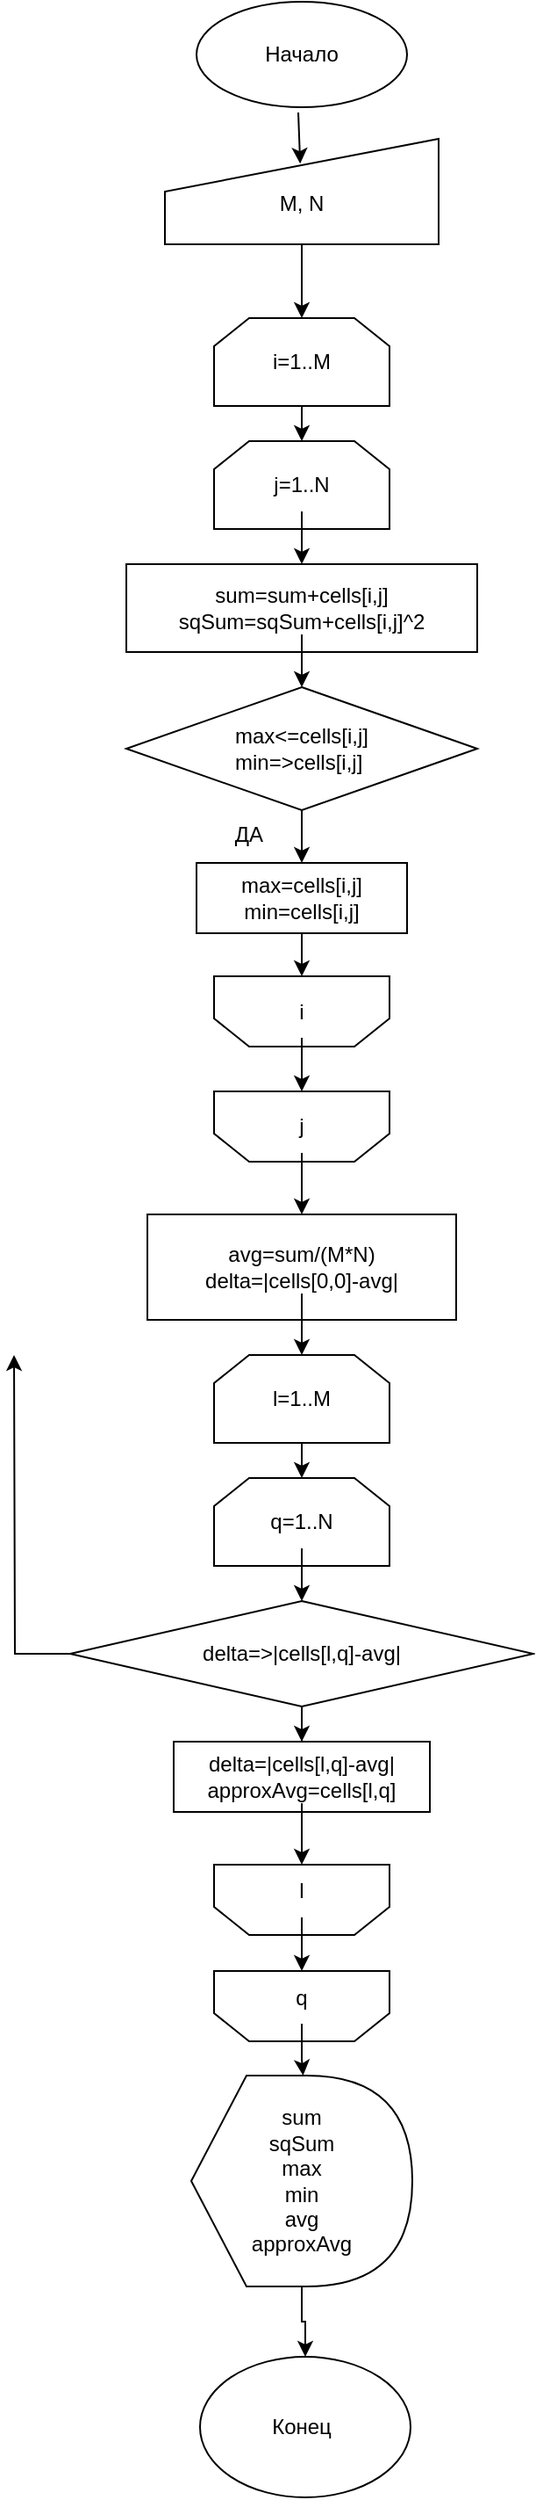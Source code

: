 <mxfile version="15.8.7" type="github">
  <diagram id="C5RBs43oDa-KdzZeNtuy" name="Page-1">
    <mxGraphModel dx="826" dy="614" grid="1" gridSize="10" guides="1" tooltips="1" connect="1" arrows="1" fold="1" page="1" pageScale="1" pageWidth="1169" pageHeight="1654" math="0" shadow="0">
      <root>
        <mxCell id="WIyWlLk6GJQsqaUBKTNV-0" />
        <mxCell id="WIyWlLk6GJQsqaUBKTNV-1" parent="WIyWlLk6GJQsqaUBKTNV-0" />
        <mxCell id="PU368cgmyR8xg9z96_Fw-0" value="" style="ellipse;whiteSpace=wrap;html=1;gradientColor=none;gradientDirection=east;" vertex="1" parent="WIyWlLk6GJQsqaUBKTNV-1">
          <mxGeometry x="354" y="10" width="120" height="60" as="geometry" />
        </mxCell>
        <mxCell id="PU368cgmyR8xg9z96_Fw-1" value="Начало" style="text;html=1;strokeColor=none;fillColor=none;align=center;verticalAlign=middle;whiteSpace=wrap;rounded=0;" vertex="1" parent="WIyWlLk6GJQsqaUBKTNV-1">
          <mxGeometry x="384" y="25" width="60" height="30" as="geometry" />
        </mxCell>
        <mxCell id="PU368cgmyR8xg9z96_Fw-2" value="" style="endArrow=classic;html=1;rounded=0;exitX=0.5;exitY=1;exitDx=0;exitDy=0;entryX=0.507;entryY=0.185;entryDx=0;entryDy=0;entryPerimeter=0;" edge="1" parent="WIyWlLk6GJQsqaUBKTNV-1">
          <mxGeometry width="50" height="50" relative="1" as="geometry">
            <mxPoint x="412" y="73" as="sourcePoint" />
            <mxPoint x="413.092" y="102.1" as="targetPoint" />
          </mxGeometry>
        </mxCell>
        <mxCell id="PU368cgmyR8xg9z96_Fw-3" value="" style="shape=manualInput;whiteSpace=wrap;html=1;gradientColor=none;gradientDirection=east;" vertex="1" parent="WIyWlLk6GJQsqaUBKTNV-1">
          <mxGeometry x="336" y="88" width="156" height="60" as="geometry" />
        </mxCell>
        <mxCell id="PU368cgmyR8xg9z96_Fw-4" value="M, N" style="text;html=1;strokeColor=none;fillColor=none;align=center;verticalAlign=middle;whiteSpace=wrap;rounded=0;" vertex="1" parent="WIyWlLk6GJQsqaUBKTNV-1">
          <mxGeometry x="384" y="110" width="60" height="30" as="geometry" />
        </mxCell>
        <mxCell id="PU368cgmyR8xg9z96_Fw-5" value="" style="endArrow=classic;html=1;rounded=0;exitX=0.5;exitY=1;exitDx=0;exitDy=0;" edge="1" parent="WIyWlLk6GJQsqaUBKTNV-1" source="PU368cgmyR8xg9z96_Fw-3">
          <mxGeometry width="50" height="50" relative="1" as="geometry">
            <mxPoint x="390" y="240" as="sourcePoint" />
            <mxPoint x="414" y="190" as="targetPoint" />
          </mxGeometry>
        </mxCell>
        <mxCell id="PU368cgmyR8xg9z96_Fw-24" style="edgeStyle=orthogonalEdgeStyle;rounded=0;orthogonalLoop=1;jettySize=auto;html=1;exitX=0.5;exitY=1;exitDx=0;exitDy=0;entryX=0.5;entryY=0;entryDx=0;entryDy=0;" edge="1" parent="WIyWlLk6GJQsqaUBKTNV-1" source="PU368cgmyR8xg9z96_Fw-9" target="PU368cgmyR8xg9z96_Fw-23">
          <mxGeometry relative="1" as="geometry" />
        </mxCell>
        <mxCell id="PU368cgmyR8xg9z96_Fw-9" value="" style="shape=loopLimit;whiteSpace=wrap;html=1;gradientColor=none;gradientDirection=east;" vertex="1" parent="WIyWlLk6GJQsqaUBKTNV-1">
          <mxGeometry x="364" y="190" width="100" height="50" as="geometry" />
        </mxCell>
        <mxCell id="PU368cgmyR8xg9z96_Fw-10" value="" style="shape=loopLimit;whiteSpace=wrap;html=1;gradientColor=none;gradientDirection=east;rotation=-180;" vertex="1" parent="WIyWlLk6GJQsqaUBKTNV-1">
          <mxGeometry x="364" y="630" width="100" height="40" as="geometry" />
        </mxCell>
        <mxCell id="PU368cgmyR8xg9z96_Fw-13" value="" style="rounded=0;whiteSpace=wrap;html=1;gradientColor=none;gradientDirection=east;" vertex="1" parent="WIyWlLk6GJQsqaUBKTNV-1">
          <mxGeometry x="314" y="330" width="200" height="50" as="geometry" />
        </mxCell>
        <mxCell id="PU368cgmyR8xg9z96_Fw-23" value="" style="shape=loopLimit;whiteSpace=wrap;html=1;gradientColor=none;gradientDirection=east;" vertex="1" parent="WIyWlLk6GJQsqaUBKTNV-1">
          <mxGeometry x="364" y="260" width="100" height="50" as="geometry" />
        </mxCell>
        <mxCell id="PU368cgmyR8xg9z96_Fw-28" value="" style="shape=loopLimit;whiteSpace=wrap;html=1;gradientColor=none;gradientDirection=east;rotation=-180;" vertex="1" parent="WIyWlLk6GJQsqaUBKTNV-1">
          <mxGeometry x="364" y="564.5" width="100" height="40" as="geometry" />
        </mxCell>
        <mxCell id="PU368cgmyR8xg9z96_Fw-29" value="i=1..M" style="text;html=1;strokeColor=none;fillColor=none;align=center;verticalAlign=middle;whiteSpace=wrap;rounded=0;" vertex="1" parent="WIyWlLk6GJQsqaUBKTNV-1">
          <mxGeometry x="384" y="200" width="60" height="30" as="geometry" />
        </mxCell>
        <mxCell id="PU368cgmyR8xg9z96_Fw-36" style="edgeStyle=orthogonalEdgeStyle;rounded=0;orthogonalLoop=1;jettySize=auto;html=1;entryX=0.5;entryY=0;entryDx=0;entryDy=0;" edge="1" parent="WIyWlLk6GJQsqaUBKTNV-1" source="PU368cgmyR8xg9z96_Fw-30" target="PU368cgmyR8xg9z96_Fw-13">
          <mxGeometry relative="1" as="geometry" />
        </mxCell>
        <mxCell id="PU368cgmyR8xg9z96_Fw-30" value="j=1..N" style="text;html=1;strokeColor=none;fillColor=none;align=center;verticalAlign=middle;whiteSpace=wrap;rounded=0;" vertex="1" parent="WIyWlLk6GJQsqaUBKTNV-1">
          <mxGeometry x="384" y="270" width="60" height="30" as="geometry" />
        </mxCell>
        <mxCell id="PU368cgmyR8xg9z96_Fw-37" style="edgeStyle=orthogonalEdgeStyle;rounded=0;orthogonalLoop=1;jettySize=auto;html=1;entryX=0.5;entryY=0;entryDx=0;entryDy=0;" edge="1" parent="WIyWlLk6GJQsqaUBKTNV-1" source="PU368cgmyR8xg9z96_Fw-32" target="PU368cgmyR8xg9z96_Fw-34">
          <mxGeometry relative="1" as="geometry" />
        </mxCell>
        <mxCell id="PU368cgmyR8xg9z96_Fw-32" value="sum=sum+cells[i,j]&lt;br&gt;sqSum=sqSum+cells[i,j]^2&lt;br&gt;" style="text;html=1;strokeColor=none;fillColor=none;align=center;verticalAlign=middle;whiteSpace=wrap;rounded=0;" vertex="1" parent="WIyWlLk6GJQsqaUBKTNV-1">
          <mxGeometry x="384" y="340" width="60" height="30" as="geometry" />
        </mxCell>
        <mxCell id="PU368cgmyR8xg9z96_Fw-39" style="edgeStyle=orthogonalEdgeStyle;rounded=0;orthogonalLoop=1;jettySize=auto;html=1;" edge="1" parent="WIyWlLk6GJQsqaUBKTNV-1" source="PU368cgmyR8xg9z96_Fw-34" target="PU368cgmyR8xg9z96_Fw-38">
          <mxGeometry relative="1" as="geometry" />
        </mxCell>
        <mxCell id="PU368cgmyR8xg9z96_Fw-34" value="" style="rhombus;whiteSpace=wrap;html=1;gradientColor=none;gradientDirection=east;" vertex="1" parent="WIyWlLk6GJQsqaUBKTNV-1">
          <mxGeometry x="314" y="400" width="200" height="70" as="geometry" />
        </mxCell>
        <mxCell id="PU368cgmyR8xg9z96_Fw-35" value="max&amp;lt;=cells[i,j]&lt;br&gt;min=&amp;gt;cells[i,j]&amp;nbsp;" style="text;html=1;strokeColor=none;fillColor=none;align=center;verticalAlign=middle;whiteSpace=wrap;rounded=0;" vertex="1" parent="WIyWlLk6GJQsqaUBKTNV-1">
          <mxGeometry x="384" y="420" width="60" height="30" as="geometry" />
        </mxCell>
        <mxCell id="PU368cgmyR8xg9z96_Fw-45" style="edgeStyle=orthogonalEdgeStyle;rounded=0;orthogonalLoop=1;jettySize=auto;html=1;entryX=0.5;entryY=1;entryDx=0;entryDy=0;" edge="1" parent="WIyWlLk6GJQsqaUBKTNV-1" source="PU368cgmyR8xg9z96_Fw-38" target="PU368cgmyR8xg9z96_Fw-28">
          <mxGeometry relative="1" as="geometry" />
        </mxCell>
        <mxCell id="PU368cgmyR8xg9z96_Fw-38" value="" style="rounded=0;whiteSpace=wrap;html=1;gradientColor=none;gradientDirection=east;" vertex="1" parent="WIyWlLk6GJQsqaUBKTNV-1">
          <mxGeometry x="354" y="500" width="120" height="40" as="geometry" />
        </mxCell>
        <mxCell id="PU368cgmyR8xg9z96_Fw-40" value="ДА" style="text;html=1;strokeColor=none;fillColor=none;align=center;verticalAlign=middle;whiteSpace=wrap;rounded=0;" vertex="1" parent="WIyWlLk6GJQsqaUBKTNV-1">
          <mxGeometry x="354" y="469" width="60" height="30" as="geometry" />
        </mxCell>
        <mxCell id="PU368cgmyR8xg9z96_Fw-41" value="max=cells[i,j]&lt;br&gt;min=cells[i,j]" style="text;html=1;strokeColor=none;fillColor=none;align=center;verticalAlign=middle;whiteSpace=wrap;rounded=0;" vertex="1" parent="WIyWlLk6GJQsqaUBKTNV-1">
          <mxGeometry x="384" y="505" width="60" height="30" as="geometry" />
        </mxCell>
        <mxCell id="PU368cgmyR8xg9z96_Fw-46" style="edgeStyle=orthogonalEdgeStyle;rounded=0;orthogonalLoop=1;jettySize=auto;html=1;entryX=0.5;entryY=1;entryDx=0;entryDy=0;" edge="1" parent="WIyWlLk6GJQsqaUBKTNV-1" source="PU368cgmyR8xg9z96_Fw-42" target="PU368cgmyR8xg9z96_Fw-10">
          <mxGeometry relative="1" as="geometry" />
        </mxCell>
        <mxCell id="PU368cgmyR8xg9z96_Fw-42" value="i" style="text;html=1;strokeColor=none;fillColor=none;align=center;verticalAlign=middle;whiteSpace=wrap;rounded=0;" vertex="1" parent="WIyWlLk6GJQsqaUBKTNV-1">
          <mxGeometry x="384" y="569.5" width="60" height="30" as="geometry" />
        </mxCell>
        <mxCell id="PU368cgmyR8xg9z96_Fw-49" style="edgeStyle=orthogonalEdgeStyle;rounded=0;orthogonalLoop=1;jettySize=auto;html=1;" edge="1" parent="WIyWlLk6GJQsqaUBKTNV-1" source="PU368cgmyR8xg9z96_Fw-44" target="PU368cgmyR8xg9z96_Fw-48">
          <mxGeometry relative="1" as="geometry" />
        </mxCell>
        <mxCell id="PU368cgmyR8xg9z96_Fw-44" value="j" style="text;html=1;strokeColor=none;fillColor=none;align=center;verticalAlign=middle;whiteSpace=wrap;rounded=0;" vertex="1" parent="WIyWlLk6GJQsqaUBKTNV-1">
          <mxGeometry x="384" y="635" width="60" height="30" as="geometry" />
        </mxCell>
        <mxCell id="PU368cgmyR8xg9z96_Fw-48" value="" style="rounded=0;whiteSpace=wrap;html=1;gradientColor=none;gradientDirection=east;" vertex="1" parent="WIyWlLk6GJQsqaUBKTNV-1">
          <mxGeometry x="326" y="700" width="176" height="60" as="geometry" />
        </mxCell>
        <mxCell id="PU368cgmyR8xg9z96_Fw-56" style="edgeStyle=orthogonalEdgeStyle;rounded=0;orthogonalLoop=1;jettySize=auto;html=1;entryX=0.5;entryY=0;entryDx=0;entryDy=0;" edge="1" parent="WIyWlLk6GJQsqaUBKTNV-1" source="PU368cgmyR8xg9z96_Fw-50" target="PU368cgmyR8xg9z96_Fw-52">
          <mxGeometry relative="1" as="geometry" />
        </mxCell>
        <mxCell id="PU368cgmyR8xg9z96_Fw-50" value="avg=sum/(M*N)&lt;br&gt;delta=|cells[0,0]-avg|&lt;br&gt;" style="text;html=1;strokeColor=none;fillColor=none;align=center;verticalAlign=middle;whiteSpace=wrap;rounded=0;" vertex="1" parent="WIyWlLk6GJQsqaUBKTNV-1">
          <mxGeometry x="346" y="715" width="136" height="30" as="geometry" />
        </mxCell>
        <mxCell id="PU368cgmyR8xg9z96_Fw-51" style="edgeStyle=orthogonalEdgeStyle;rounded=0;orthogonalLoop=1;jettySize=auto;html=1;exitX=0.5;exitY=1;exitDx=0;exitDy=0;entryX=0.5;entryY=0;entryDx=0;entryDy=0;" edge="1" parent="WIyWlLk6GJQsqaUBKTNV-1" source="PU368cgmyR8xg9z96_Fw-52" target="PU368cgmyR8xg9z96_Fw-53">
          <mxGeometry relative="1" as="geometry" />
        </mxCell>
        <mxCell id="PU368cgmyR8xg9z96_Fw-52" value="" style="shape=loopLimit;whiteSpace=wrap;html=1;gradientColor=none;gradientDirection=east;" vertex="1" parent="WIyWlLk6GJQsqaUBKTNV-1">
          <mxGeometry x="364" y="780" width="100" height="50" as="geometry" />
        </mxCell>
        <mxCell id="PU368cgmyR8xg9z96_Fw-53" value="" style="shape=loopLimit;whiteSpace=wrap;html=1;gradientColor=none;gradientDirection=east;" vertex="1" parent="WIyWlLk6GJQsqaUBKTNV-1">
          <mxGeometry x="364" y="850" width="100" height="50" as="geometry" />
        </mxCell>
        <mxCell id="PU368cgmyR8xg9z96_Fw-54" value="l=1..M" style="text;html=1;strokeColor=none;fillColor=none;align=center;verticalAlign=middle;whiteSpace=wrap;rounded=0;" vertex="1" parent="WIyWlLk6GJQsqaUBKTNV-1">
          <mxGeometry x="384" y="790" width="60" height="30" as="geometry" />
        </mxCell>
        <mxCell id="7mWTrOq3GelRsq5-D0_h-0" style="edgeStyle=orthogonalEdgeStyle;rounded=0;orthogonalLoop=1;jettySize=auto;html=1;entryX=0.5;entryY=0;entryDx=0;entryDy=0;" edge="1" parent="WIyWlLk6GJQsqaUBKTNV-1" source="PU368cgmyR8xg9z96_Fw-55" target="PU368cgmyR8xg9z96_Fw-59">
          <mxGeometry relative="1" as="geometry" />
        </mxCell>
        <mxCell id="PU368cgmyR8xg9z96_Fw-55" value="q=1..N" style="text;html=1;strokeColor=none;fillColor=none;align=center;verticalAlign=middle;whiteSpace=wrap;rounded=0;" vertex="1" parent="WIyWlLk6GJQsqaUBKTNV-1">
          <mxGeometry x="384" y="860" width="60" height="30" as="geometry" />
        </mxCell>
        <mxCell id="PU368cgmyR8xg9z96_Fw-57" value="" style="rounded=0;whiteSpace=wrap;html=1;gradientColor=none;gradientDirection=east;" vertex="1" parent="WIyWlLk6GJQsqaUBKTNV-1">
          <mxGeometry x="341" y="1000" width="146" height="40" as="geometry" />
        </mxCell>
        <mxCell id="7mWTrOq3GelRsq5-D0_h-3" style="edgeStyle=orthogonalEdgeStyle;rounded=0;orthogonalLoop=1;jettySize=auto;html=1;entryX=0.5;entryY=0;entryDx=0;entryDy=0;" edge="1" parent="WIyWlLk6GJQsqaUBKTNV-1" source="PU368cgmyR8xg9z96_Fw-59" target="PU368cgmyR8xg9z96_Fw-57">
          <mxGeometry relative="1" as="geometry" />
        </mxCell>
        <mxCell id="RnKvYkpJIjTM7ZV1KtoI-14" style="edgeStyle=orthogonalEdgeStyle;rounded=0;orthogonalLoop=1;jettySize=auto;html=1;exitX=0;exitY=0.5;exitDx=0;exitDy=0;" edge="1" parent="WIyWlLk6GJQsqaUBKTNV-1" source="PU368cgmyR8xg9z96_Fw-59">
          <mxGeometry relative="1" as="geometry">
            <mxPoint x="250" y="780.0" as="targetPoint" />
          </mxGeometry>
        </mxCell>
        <mxCell id="PU368cgmyR8xg9z96_Fw-59" value="" style="rhombus;whiteSpace=wrap;html=1;gradientColor=none;gradientDirection=east;" vertex="1" parent="WIyWlLk6GJQsqaUBKTNV-1">
          <mxGeometry x="282" y="920" width="264" height="60" as="geometry" />
        </mxCell>
        <mxCell id="7mWTrOq3GelRsq5-D0_h-1" value="delta=&amp;gt;|cells[l,q]-avg|" style="text;html=1;strokeColor=none;fillColor=none;align=center;verticalAlign=middle;whiteSpace=wrap;rounded=0;" vertex="1" parent="WIyWlLk6GJQsqaUBKTNV-1">
          <mxGeometry x="356" y="935" width="116" height="30" as="geometry" />
        </mxCell>
        <mxCell id="RnKvYkpJIjTM7ZV1KtoI-1" style="edgeStyle=orthogonalEdgeStyle;rounded=0;orthogonalLoop=1;jettySize=auto;html=1;entryX=0.5;entryY=0;entryDx=0;entryDy=0;" edge="1" parent="WIyWlLk6GJQsqaUBKTNV-1" source="7mWTrOq3GelRsq5-D0_h-4" target="7mWTrOq3GelRsq5-D0_h-8">
          <mxGeometry relative="1" as="geometry" />
        </mxCell>
        <mxCell id="7mWTrOq3GelRsq5-D0_h-4" value="delta=|cells[l,q]-avg|&lt;br&gt;approxAvg=cells[l,q]" style="text;html=1;strokeColor=none;fillColor=none;align=center;verticalAlign=middle;whiteSpace=wrap;rounded=0;" vertex="1" parent="WIyWlLk6GJQsqaUBKTNV-1">
          <mxGeometry x="356" y="1005" width="116" height="30" as="geometry" />
        </mxCell>
        <mxCell id="7mWTrOq3GelRsq5-D0_h-5" value="" style="shape=loopLimit;whiteSpace=wrap;html=1;gradientColor=none;gradientDirection=east;rotation=-180;" vertex="1" parent="WIyWlLk6GJQsqaUBKTNV-1">
          <mxGeometry x="364" y="1130.5" width="100" height="40" as="geometry" />
        </mxCell>
        <mxCell id="7mWTrOq3GelRsq5-D0_h-6" value="" style="shape=loopLimit;whiteSpace=wrap;html=1;gradientColor=none;gradientDirection=east;rotation=-180;" vertex="1" parent="WIyWlLk6GJQsqaUBKTNV-1">
          <mxGeometry x="364" y="1070" width="100" height="40" as="geometry" />
        </mxCell>
        <mxCell id="7mWTrOq3GelRsq5-D0_h-7" style="edgeStyle=orthogonalEdgeStyle;rounded=0;orthogonalLoop=1;jettySize=auto;html=1;entryX=0.5;entryY=1;entryDx=0;entryDy=0;" edge="1" parent="WIyWlLk6GJQsqaUBKTNV-1" source="7mWTrOq3GelRsq5-D0_h-8" target="7mWTrOq3GelRsq5-D0_h-5">
          <mxGeometry relative="1" as="geometry" />
        </mxCell>
        <mxCell id="7mWTrOq3GelRsq5-D0_h-8" value="l" style="text;html=1;strokeColor=none;fillColor=none;align=center;verticalAlign=middle;whiteSpace=wrap;rounded=0;" vertex="1" parent="WIyWlLk6GJQsqaUBKTNV-1">
          <mxGeometry x="384" y="1070" width="60" height="30" as="geometry" />
        </mxCell>
        <mxCell id="RnKvYkpJIjTM7ZV1KtoI-3" style="edgeStyle=orthogonalEdgeStyle;rounded=0;orthogonalLoop=1;jettySize=auto;html=1;entryX=0;entryY=0;entryDx=63.75;entryDy=0;entryPerimeter=0;" edge="1" parent="WIyWlLk6GJQsqaUBKTNV-1" source="7mWTrOq3GelRsq5-D0_h-9" target="RnKvYkpJIjTM7ZV1KtoI-2">
          <mxGeometry relative="1" as="geometry" />
        </mxCell>
        <mxCell id="7mWTrOq3GelRsq5-D0_h-9" value="q" style="text;html=1;strokeColor=none;fillColor=none;align=center;verticalAlign=middle;whiteSpace=wrap;rounded=0;" vertex="1" parent="WIyWlLk6GJQsqaUBKTNV-1">
          <mxGeometry x="384" y="1130.5" width="60" height="30" as="geometry" />
        </mxCell>
        <mxCell id="RnKvYkpJIjTM7ZV1KtoI-12" style="edgeStyle=orthogonalEdgeStyle;rounded=0;orthogonalLoop=1;jettySize=auto;html=1;" edge="1" parent="WIyWlLk6GJQsqaUBKTNV-1" source="RnKvYkpJIjTM7ZV1KtoI-2" target="RnKvYkpJIjTM7ZV1KtoI-11">
          <mxGeometry relative="1" as="geometry" />
        </mxCell>
        <mxCell id="RnKvYkpJIjTM7ZV1KtoI-2" value="" style="shape=display;whiteSpace=wrap;html=1;gradientColor=none;gradientDirection=east;" vertex="1" parent="WIyWlLk6GJQsqaUBKTNV-1">
          <mxGeometry x="351" y="1190" width="126" height="120" as="geometry" />
        </mxCell>
        <mxCell id="RnKvYkpJIjTM7ZV1KtoI-4" value="sum&lt;br&gt;sqSum&lt;br&gt;max&lt;br&gt;min&lt;br&gt;avg&lt;br&gt;approxAvg" style="text;html=1;strokeColor=none;fillColor=none;align=center;verticalAlign=middle;whiteSpace=wrap;rounded=0;" vertex="1" parent="WIyWlLk6GJQsqaUBKTNV-1">
          <mxGeometry x="384" y="1235" width="60" height="30" as="geometry" />
        </mxCell>
        <mxCell id="RnKvYkpJIjTM7ZV1KtoI-11" value="" style="ellipse;whiteSpace=wrap;html=1;gradientColor=none;gradientDirection=east;" vertex="1" parent="WIyWlLk6GJQsqaUBKTNV-1">
          <mxGeometry x="356" y="1350" width="120" height="80" as="geometry" />
        </mxCell>
        <mxCell id="RnKvYkpJIjTM7ZV1KtoI-13" value="Конец" style="text;html=1;strokeColor=none;fillColor=none;align=center;verticalAlign=middle;whiteSpace=wrap;rounded=0;" vertex="1" parent="WIyWlLk6GJQsqaUBKTNV-1">
          <mxGeometry x="384" y="1375" width="60" height="30" as="geometry" />
        </mxCell>
      </root>
    </mxGraphModel>
  </diagram>
</mxfile>
